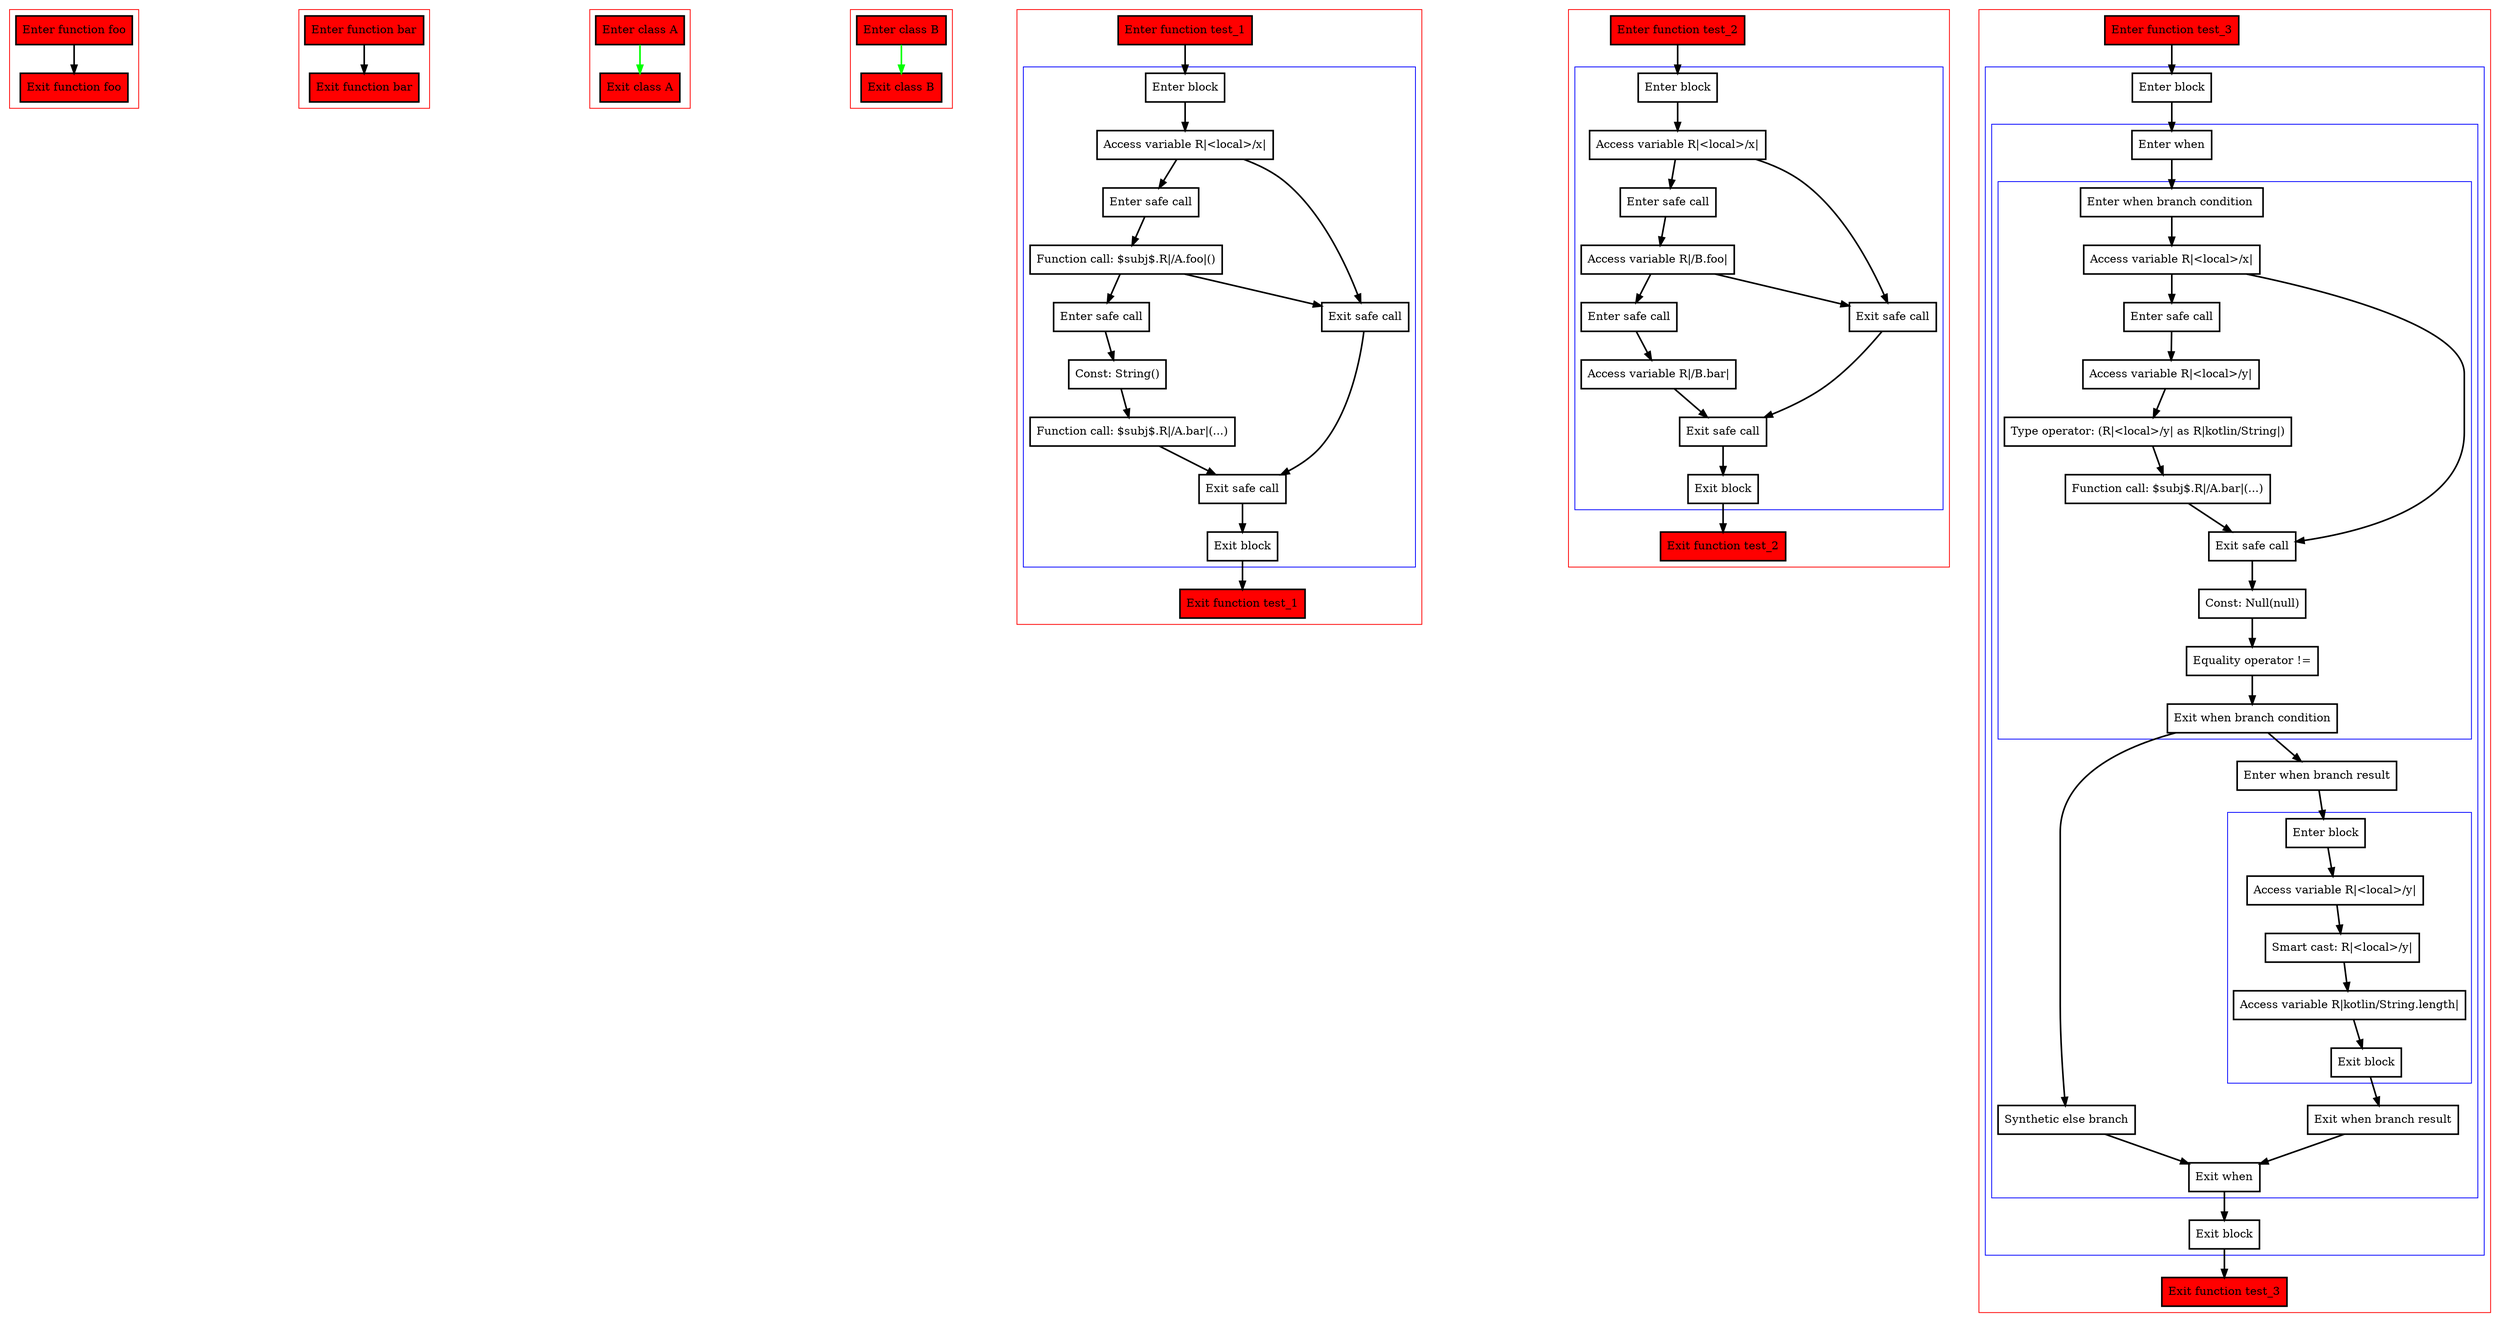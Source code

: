 digraph safeCalls_kt {
    graph [nodesep=3]
    node [shape=box penwidth=2]
    edge [penwidth=2]

    subgraph cluster_0 {
        color=red
        0 [label="Enter function foo" style="filled" fillcolor=red];
        1 [label="Exit function foo" style="filled" fillcolor=red];
    }
    0 -> {1};

    subgraph cluster_1 {
        color=red
        2 [label="Enter function bar" style="filled" fillcolor=red];
        3 [label="Exit function bar" style="filled" fillcolor=red];
    }
    2 -> {3};

    subgraph cluster_2 {
        color=red
        4 [label="Enter class A" style="filled" fillcolor=red];
        5 [label="Exit class A" style="filled" fillcolor=red];
    }
    4 -> {5} [color=green];

    subgraph cluster_3 {
        color=red
        6 [label="Enter class B" style="filled" fillcolor=red];
        7 [label="Exit class B" style="filled" fillcolor=red];
    }
    6 -> {7} [color=green];

    subgraph cluster_4 {
        color=red
        8 [label="Enter function test_1" style="filled" fillcolor=red];
        subgraph cluster_5 {
            color=blue
            9 [label="Enter block"];
            10 [label="Access variable R|<local>/x|"];
            11 [label="Enter safe call"];
            12 [label="Function call: $subj$.R|/A.foo|()"];
            13 [label="Enter safe call"];
            14 [label="Const: String()"];
            15 [label="Function call: $subj$.R|/A.bar|(...)"];
            16 [label="Exit safe call"];
            17 [label="Exit safe call"];
            18 [label="Exit block"];
        }
        19 [label="Exit function test_1" style="filled" fillcolor=red];
    }
    8 -> {9};
    9 -> {10};
    10 -> {11 16};
    11 -> {12};
    12 -> {16 13};
    13 -> {14};
    14 -> {15};
    15 -> {17};
    16 -> {17};
    17 -> {18};
    18 -> {19};

    subgraph cluster_6 {
        color=red
        20 [label="Enter function test_2" style="filled" fillcolor=red];
        subgraph cluster_7 {
            color=blue
            21 [label="Enter block"];
            22 [label="Access variable R|<local>/x|"];
            23 [label="Enter safe call"];
            24 [label="Access variable R|/B.foo|"];
            25 [label="Enter safe call"];
            26 [label="Access variable R|/B.bar|"];
            27 [label="Exit safe call"];
            28 [label="Exit safe call"];
            29 [label="Exit block"];
        }
        30 [label="Exit function test_2" style="filled" fillcolor=red];
    }
    20 -> {21};
    21 -> {22};
    22 -> {23 27};
    23 -> {24};
    24 -> {27 25};
    25 -> {26};
    26 -> {28};
    27 -> {28};
    28 -> {29};
    29 -> {30};

    subgraph cluster_8 {
        color=red
        31 [label="Enter function test_3" style="filled" fillcolor=red];
        subgraph cluster_9 {
            color=blue
            32 [label="Enter block"];
            subgraph cluster_10 {
                color=blue
                33 [label="Enter when"];
                subgraph cluster_11 {
                    color=blue
                    34 [label="Enter when branch condition "];
                    35 [label="Access variable R|<local>/x|"];
                    36 [label="Enter safe call"];
                    37 [label="Access variable R|<local>/y|"];
                    38 [label="Type operator: (R|<local>/y| as R|kotlin/String|)"];
                    39 [label="Function call: $subj$.R|/A.bar|(...)"];
                    40 [label="Exit safe call"];
                    41 [label="Const: Null(null)"];
                    42 [label="Equality operator !="];
                    43 [label="Exit when branch condition"];
                }
                44 [label="Synthetic else branch"];
                45 [label="Enter when branch result"];
                subgraph cluster_12 {
                    color=blue
                    46 [label="Enter block"];
                    47 [label="Access variable R|<local>/y|"];
                    48 [label="Smart cast: R|<local>/y|"];
                    49 [label="Access variable R|kotlin/String.length|"];
                    50 [label="Exit block"];
                }
                51 [label="Exit when branch result"];
                52 [label="Exit when"];
            }
            53 [label="Exit block"];
        }
        54 [label="Exit function test_3" style="filled" fillcolor=red];
    }
    31 -> {32};
    32 -> {33};
    33 -> {34};
    34 -> {35};
    35 -> {36 40};
    36 -> {37};
    37 -> {38};
    38 -> {39};
    39 -> {40};
    40 -> {41};
    41 -> {42};
    42 -> {43};
    43 -> {45 44};
    44 -> {52};
    45 -> {46};
    46 -> {47};
    47 -> {48};
    48 -> {49};
    49 -> {50};
    50 -> {51};
    51 -> {52};
    52 -> {53};
    53 -> {54};

}
